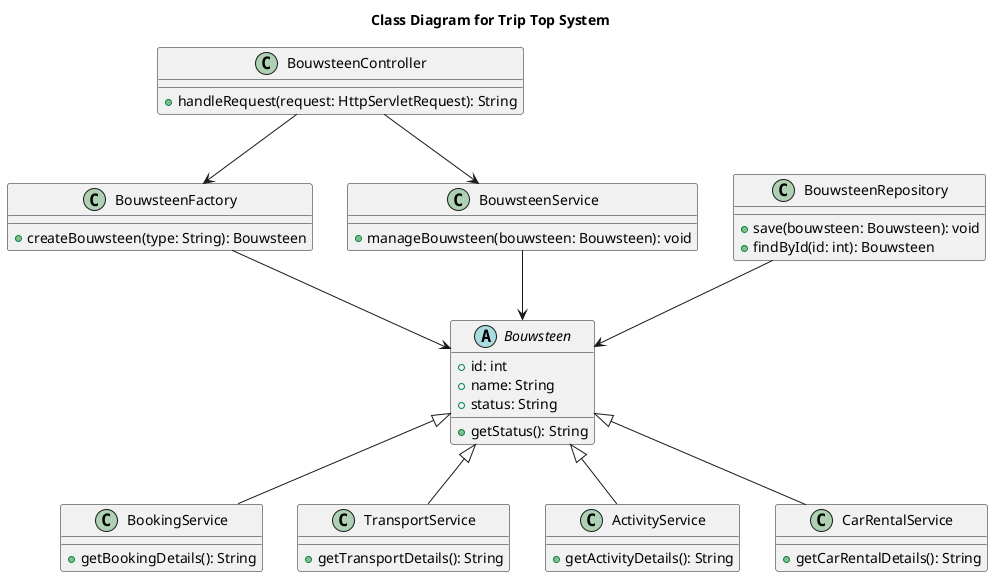 @startuml
title Class Diagram for Trip Top System

class BouwsteenController {
    +handleRequest(request: HttpServletRequest): String
}

class BouwsteenFactory {
    +createBouwsteen(type: String): Bouwsteen
}

abstract class Bouwsteen {
    +id: int
    +name: String
    +status: String
    +getStatus(): String
}

class BookingService extends Bouwsteen {
    +getBookingDetails(): String
}

class TransportService extends Bouwsteen {
    +getTransportDetails(): String
}

class ActivityService extends Bouwsteen {
    +getActivityDetails(): String
}

class CarRentalService extends Bouwsteen {
    +getCarRentalDetails(): String
}

class BouwsteenRepository {
    +save(bouwsteen: Bouwsteen): void
    +findById(id: int): Bouwsteen
}

class BouwsteenService {
    +manageBouwsteen(bouwsteen: Bouwsteen): void
}



BouwsteenFactory --> Bouwsteen
BouwsteenRepository --> Bouwsteen
BouwsteenService --> Bouwsteen
BouwsteenController --> BouwsteenFactory
BouwsteenController --> BouwsteenService

@enduml